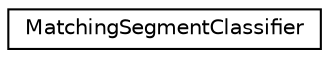 digraph "Graphical Class Hierarchy"
{
  edge [fontname="Helvetica",fontsize="10",labelfontname="Helvetica",labelfontsize="10"];
  node [fontname="Helvetica",fontsize="10",shape=record];
  rankdir="LR";
  Node1 [label="MatchingSegmentClassifier",height=0.2,width=0.4,color="black", fillcolor="white", style="filled",URL="$class_matching_segment_classifier.html"];
}
